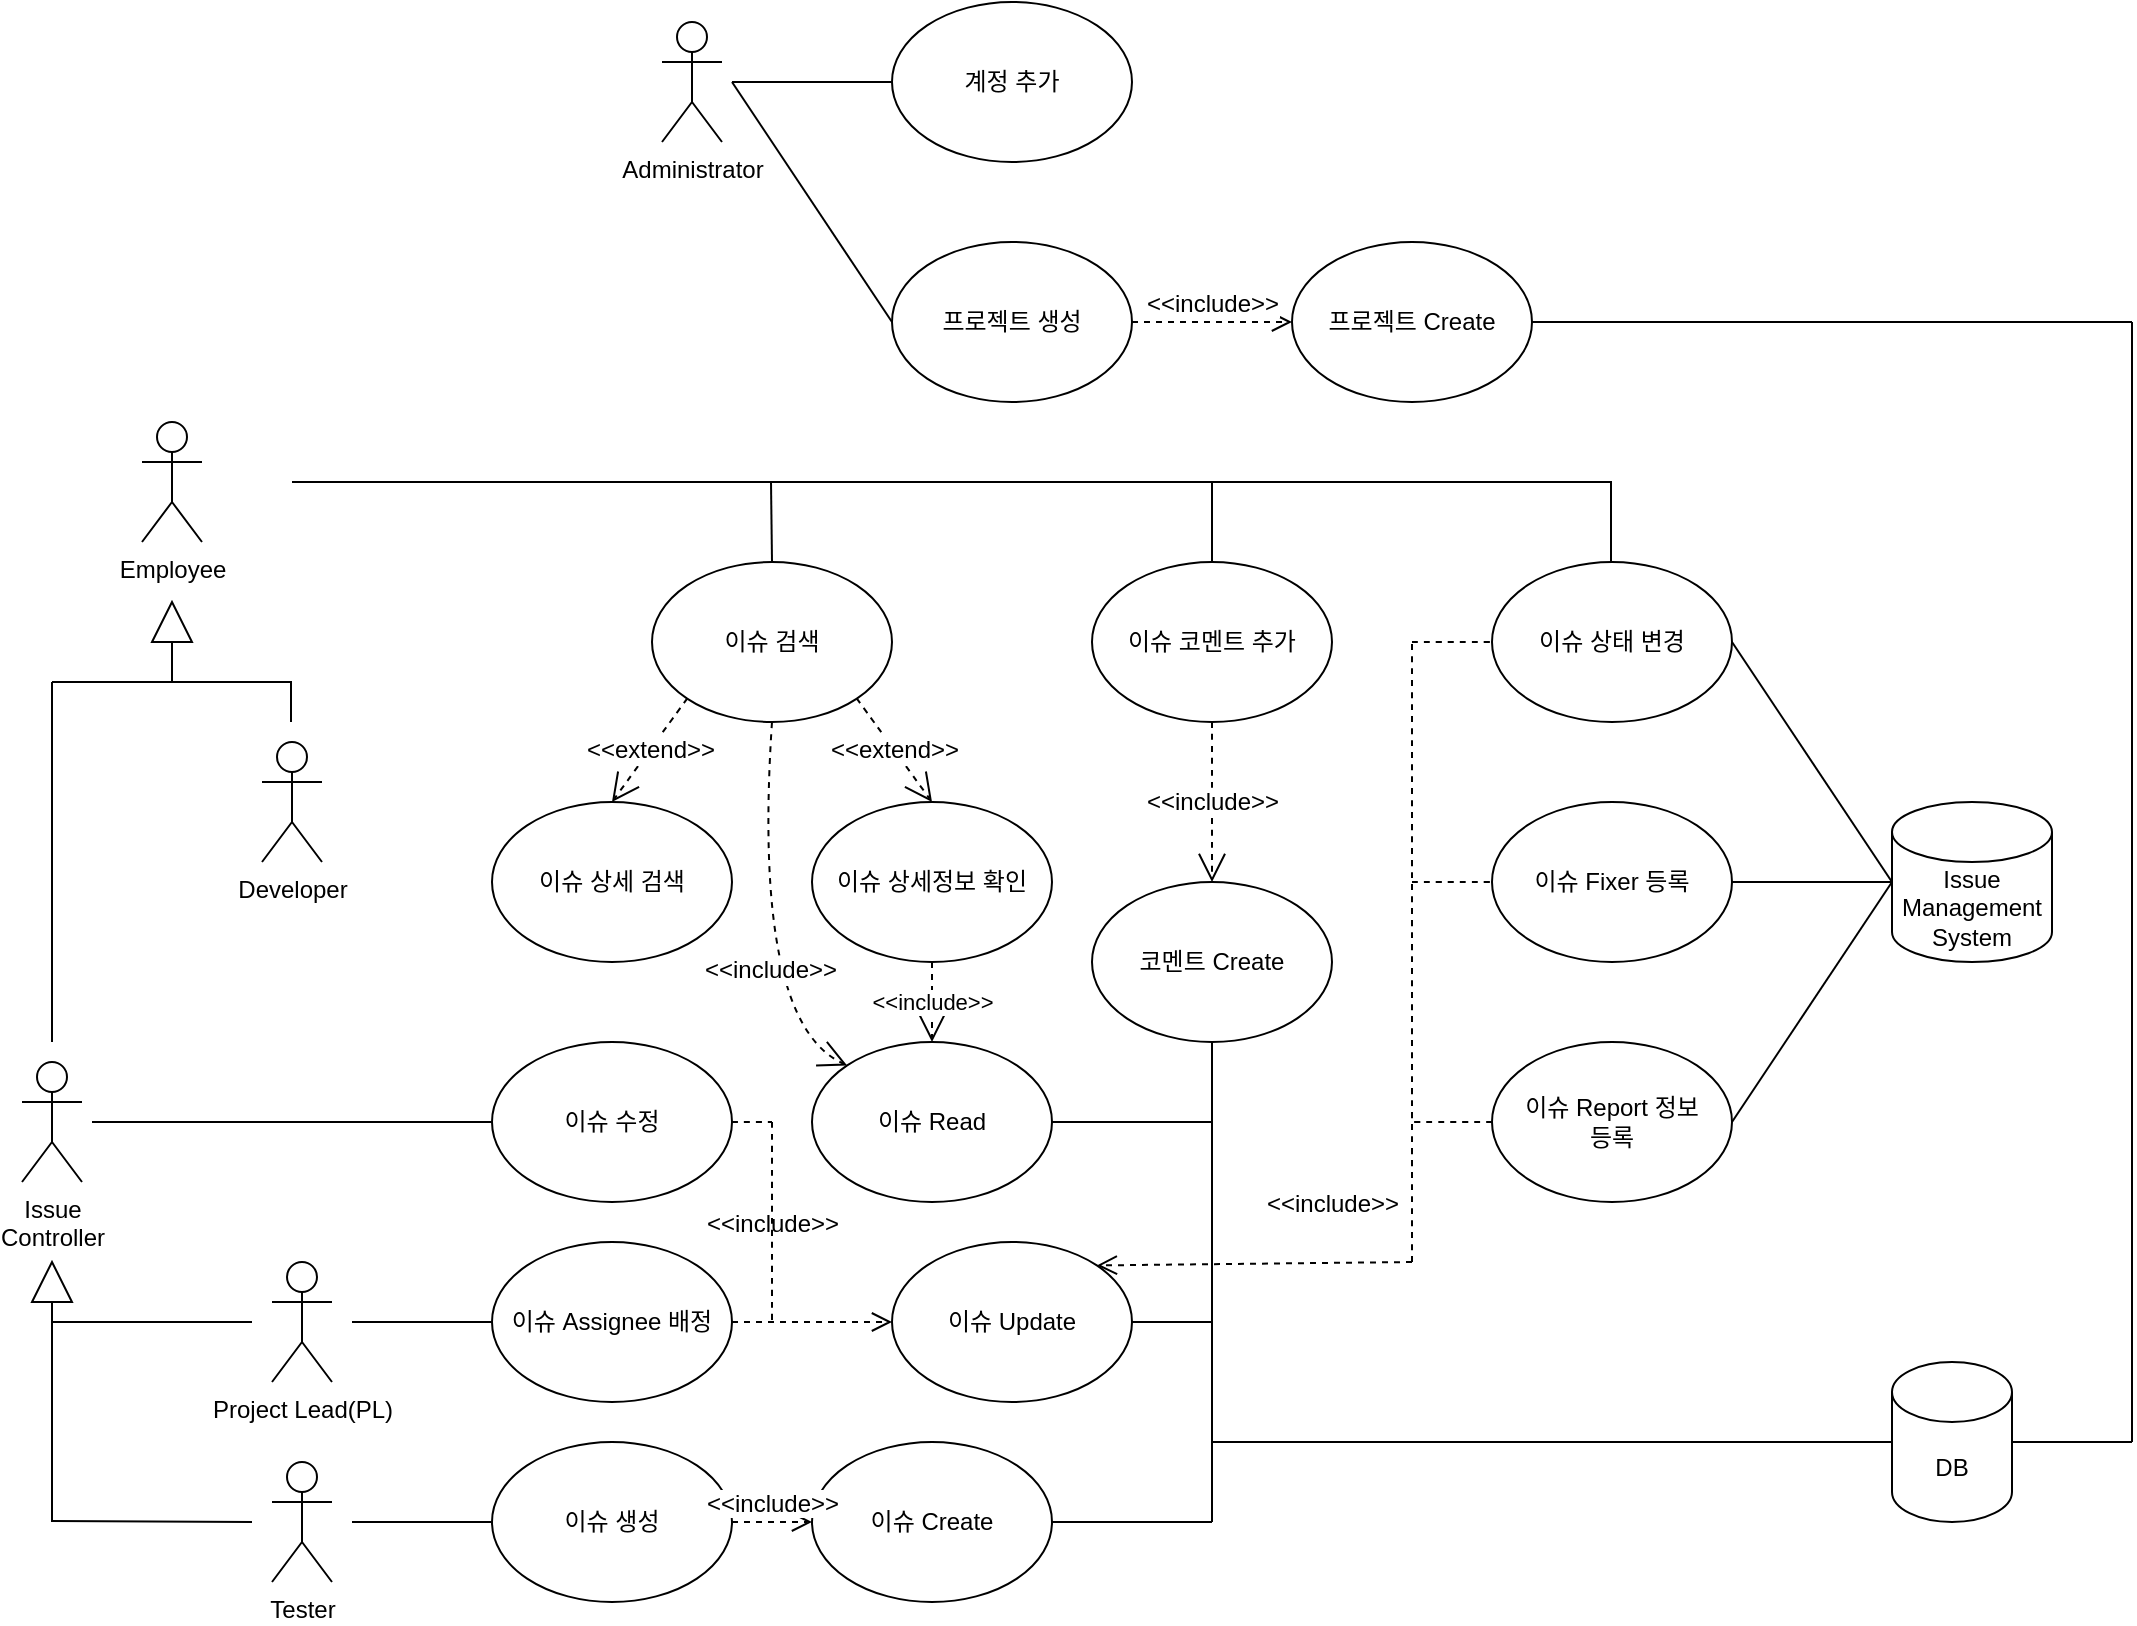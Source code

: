 <mxfile version="24.4.3" type="device" pages="9">
  <diagram name="UC" id="Og5X9kn0mrYQ5qNDPlY3">
    <mxGraphModel dx="2261" dy="1915" grid="1" gridSize="10" guides="1" tooltips="1" connect="1" arrows="1" fold="1" page="1" pageScale="1" pageWidth="827" pageHeight="1169" math="0" shadow="0">
      <root>
        <mxCell id="0" />
        <mxCell id="1" parent="0" />
        <mxCell id="gs-B-XyEeiL7IgxBptUb-1" value="프로젝트 생성" style="ellipse;whiteSpace=wrap;html=1;shadow=0;labelBackgroundColor=none;" parent="1" vertex="1">
          <mxGeometry x="-20" y="-40" width="120" height="80" as="geometry" />
        </mxCell>
        <mxCell id="gs-B-XyEeiL7IgxBptUb-2" value="계정 추가" style="ellipse;whiteSpace=wrap;html=1;" parent="1" vertex="1">
          <mxGeometry x="-20" y="-160" width="120" height="80" as="geometry" />
        </mxCell>
        <mxCell id="gs-B-XyEeiL7IgxBptUb-3" value="이슈 검색" style="ellipse;whiteSpace=wrap;html=1;" parent="1" vertex="1">
          <mxGeometry x="-140" y="120" width="120" height="80" as="geometry" />
        </mxCell>
        <mxCell id="gs-B-XyEeiL7IgxBptUb-4" value="이슈 상세 검색" style="ellipse;whiteSpace=wrap;html=1;" parent="1" vertex="1">
          <mxGeometry x="-220" y="240" width="120" height="80" as="geometry" />
        </mxCell>
        <mxCell id="gs-B-XyEeiL7IgxBptUb-5" value="이슈 상세정보 확인" style="ellipse;whiteSpace=wrap;html=1;" parent="1" vertex="1">
          <mxGeometry x="-60" y="240" width="120" height="80" as="geometry" />
        </mxCell>
        <mxCell id="gs-B-XyEeiL7IgxBptUb-6" value="이슈 상태 변경" style="ellipse;whiteSpace=wrap;html=1;" parent="1" vertex="1">
          <mxGeometry x="280" y="120" width="120" height="80" as="geometry" />
        </mxCell>
        <mxCell id="gs-B-XyEeiL7IgxBptUb-7" value="이슈 코멘트 추가" style="ellipse;whiteSpace=wrap;html=1;" parent="1" vertex="1">
          <mxGeometry x="80" y="120" width="120" height="80" as="geometry" />
        </mxCell>
        <mxCell id="gs-B-XyEeiL7IgxBptUb-8" value="이슈 생성" style="ellipse;whiteSpace=wrap;html=1;" parent="1" vertex="1">
          <mxGeometry x="-220" y="560" width="120" height="80" as="geometry" />
        </mxCell>
        <mxCell id="gs-B-XyEeiL7IgxBptUb-9" value="이슈 수정" style="ellipse;whiteSpace=wrap;html=1;" parent="1" vertex="1">
          <mxGeometry x="-220" y="360" width="120" height="80" as="geometry" />
        </mxCell>
        <mxCell id="gs-B-XyEeiL7IgxBptUb-10" value="이슈 Assignee 배정" style="ellipse;whiteSpace=wrap;html=1;" parent="1" vertex="1">
          <mxGeometry x="-220" y="460" width="120" height="80" as="geometry" />
        </mxCell>
        <mxCell id="gs-B-XyEeiL7IgxBptUb-11" value="이슈 Fixer 등록" style="ellipse;whiteSpace=wrap;html=1;" parent="1" vertex="1">
          <mxGeometry x="280" y="240" width="120" height="80" as="geometry" />
        </mxCell>
        <mxCell id="gs-B-XyEeiL7IgxBptUb-12" value="이슈 Report 정보&lt;div&gt;등록&lt;/div&gt;" style="ellipse;whiteSpace=wrap;html=1;" parent="1" vertex="1">
          <mxGeometry x="280" y="360" width="120" height="80" as="geometry" />
        </mxCell>
        <mxCell id="gs-B-XyEeiL7IgxBptUb-13" value="Administrator" style="shape=umlActor;verticalLabelPosition=bottom;verticalAlign=top;html=1;outlineConnect=0;" parent="1" vertex="1">
          <mxGeometry x="-135" y="-150" width="30" height="60" as="geometry" />
        </mxCell>
        <mxCell id="gs-B-XyEeiL7IgxBptUb-14" value="Employee&lt;div&gt;&lt;br&gt;&lt;/div&gt;" style="shape=umlActor;verticalLabelPosition=bottom;verticalAlign=top;html=1;outlineConnect=0;" parent="1" vertex="1">
          <mxGeometry x="-395" y="50" width="30" height="60" as="geometry" />
        </mxCell>
        <mxCell id="gs-B-XyEeiL7IgxBptUb-15" value="Project Lead(PL)" style="shape=umlActor;verticalLabelPosition=bottom;verticalAlign=top;html=1;outlineConnect=0;" parent="1" vertex="1">
          <mxGeometry x="-330" y="470" width="30" height="60" as="geometry" />
        </mxCell>
        <mxCell id="gs-B-XyEeiL7IgxBptUb-16" value="Developer" style="shape=umlActor;verticalLabelPosition=bottom;verticalAlign=top;html=1;outlineConnect=0;" parent="1" vertex="1">
          <mxGeometry x="-335" y="210" width="30" height="60" as="geometry" />
        </mxCell>
        <mxCell id="gs-B-XyEeiL7IgxBptUb-17" value="Tester" style="shape=umlActor;verticalLabelPosition=bottom;verticalAlign=top;html=1;outlineConnect=0;" parent="1" vertex="1">
          <mxGeometry x="-330" y="570" width="30" height="60" as="geometry" />
        </mxCell>
        <mxCell id="gs-B-XyEeiL7IgxBptUb-18" value="Issue&lt;br&gt;Controller" style="shape=umlActor;verticalLabelPosition=bottom;verticalAlign=top;html=1;outlineConnect=0;" parent="1" vertex="1">
          <mxGeometry x="-455" y="370" width="30" height="60" as="geometry" />
        </mxCell>
        <mxCell id="gs-B-XyEeiL7IgxBptUb-19" value="Issue&lt;br&gt;Management&lt;br&gt;System" style="shape=cylinder3;whiteSpace=wrap;html=1;boundedLbl=1;backgroundOutline=1;size=15;" parent="1" vertex="1">
          <mxGeometry x="480" y="240" width="80" height="80" as="geometry" />
        </mxCell>
        <mxCell id="gs-B-XyEeiL7IgxBptUb-20" value="DB" style="shape=cylinder3;whiteSpace=wrap;html=1;boundedLbl=1;backgroundOutline=1;size=15;" parent="1" vertex="1">
          <mxGeometry x="480" y="520" width="60" height="80" as="geometry" />
        </mxCell>
        <mxCell id="gs-B-XyEeiL7IgxBptUb-21" value="" style="triangle;whiteSpace=wrap;html=1;rotation=-90;" parent="1" vertex="1">
          <mxGeometry x="-390" y="140" width="20" height="20" as="geometry" />
        </mxCell>
        <mxCell id="gs-B-XyEeiL7IgxBptUb-22" value="" style="triangle;whiteSpace=wrap;html=1;rotation=-90;" parent="1" vertex="1">
          <mxGeometry x="-450" y="470" width="20" height="20" as="geometry" />
        </mxCell>
        <mxCell id="gs-B-XyEeiL7IgxBptUb-23" value="이슈 Create" style="ellipse;whiteSpace=wrap;html=1;" parent="1" vertex="1">
          <mxGeometry x="-60" y="560" width="120" height="80" as="geometry" />
        </mxCell>
        <mxCell id="gs-B-XyEeiL7IgxBptUb-24" value="프로젝트 Create" style="ellipse;whiteSpace=wrap;html=1;" parent="1" vertex="1">
          <mxGeometry x="180" y="-40" width="120" height="80" as="geometry" />
        </mxCell>
        <mxCell id="gs-B-XyEeiL7IgxBptUb-25" value="코멘트 Create" style="ellipse;whiteSpace=wrap;html=1;" parent="1" vertex="1">
          <mxGeometry x="80" y="280" width="120" height="80" as="geometry" />
        </mxCell>
        <mxCell id="gs-B-XyEeiL7IgxBptUb-26" value="이슈 Update" style="ellipse;whiteSpace=wrap;html=1;" parent="1" vertex="1">
          <mxGeometry x="-20" y="460" width="120" height="80" as="geometry" />
        </mxCell>
        <mxCell id="gs-B-XyEeiL7IgxBptUb-27" value="이슈 Read" style="ellipse;whiteSpace=wrap;html=1;" parent="1" vertex="1">
          <mxGeometry x="-60" y="360" width="120" height="80" as="geometry" />
        </mxCell>
        <mxCell id="gs-B-XyEeiL7IgxBptUb-28" value="" style="endArrow=none;html=1;rounded=0;fontSize=12;startSize=8;endSize=8;curved=1;" parent="1" edge="1">
          <mxGeometry width="50" height="50" relative="1" as="geometry">
            <mxPoint x="-440" y="180" as="sourcePoint" />
            <mxPoint x="-320" y="180" as="targetPoint" />
          </mxGeometry>
        </mxCell>
        <mxCell id="gs-B-XyEeiL7IgxBptUb-29" value="" style="endArrow=none;html=1;rounded=0;fontSize=12;startSize=8;endSize=8;curved=1;exitX=0;exitY=0.5;exitDx=0;exitDy=0;" parent="1" source="gs-B-XyEeiL7IgxBptUb-21" edge="1">
          <mxGeometry width="50" height="50" relative="1" as="geometry">
            <mxPoint x="60" y="250" as="sourcePoint" />
            <mxPoint x="-380" y="180" as="targetPoint" />
          </mxGeometry>
        </mxCell>
        <mxCell id="gs-B-XyEeiL7IgxBptUb-30" value="" style="endArrow=none;html=1;rounded=0;fontSize=12;startSize=8;endSize=8;curved=1;" parent="1" edge="1">
          <mxGeometry width="50" height="50" relative="1" as="geometry">
            <mxPoint x="-440" y="180" as="sourcePoint" />
            <mxPoint x="-440" y="360" as="targetPoint" />
          </mxGeometry>
        </mxCell>
        <mxCell id="gs-B-XyEeiL7IgxBptUb-31" value="" style="endArrow=none;html=1;rounded=0;fontSize=12;startSize=8;endSize=8;curved=1;" parent="1" edge="1">
          <mxGeometry width="50" height="50" relative="1" as="geometry">
            <mxPoint x="-320.5" y="180" as="sourcePoint" />
            <mxPoint x="-320.5" y="200" as="targetPoint" />
          </mxGeometry>
        </mxCell>
        <mxCell id="gs-B-XyEeiL7IgxBptUb-32" value="" style="endArrow=none;html=1;rounded=0;fontSize=12;startSize=8;endSize=8;curved=1;exitX=0;exitY=0.5;exitDx=0;exitDy=0;" parent="1" source="gs-B-XyEeiL7IgxBptUb-22" edge="1">
          <mxGeometry width="50" height="50" relative="1" as="geometry">
            <mxPoint x="-500" y="490" as="sourcePoint" />
            <mxPoint x="-440" y="600" as="targetPoint" />
          </mxGeometry>
        </mxCell>
        <mxCell id="gs-B-XyEeiL7IgxBptUb-33" value="" style="endArrow=none;html=1;rounded=0;fontSize=12;startSize=8;endSize=8;curved=1;" parent="1" edge="1">
          <mxGeometry width="50" height="50" relative="1" as="geometry">
            <mxPoint x="-440" y="500" as="sourcePoint" />
            <mxPoint x="-340" y="500" as="targetPoint" />
          </mxGeometry>
        </mxCell>
        <mxCell id="gs-B-XyEeiL7IgxBptUb-34" value="" style="endArrow=none;html=1;rounded=0;fontSize=12;startSize=8;endSize=8;curved=1;" parent="1" edge="1">
          <mxGeometry width="50" height="50" relative="1" as="geometry">
            <mxPoint x="-440" y="599.5" as="sourcePoint" />
            <mxPoint x="-340" y="600" as="targetPoint" />
          </mxGeometry>
        </mxCell>
        <mxCell id="gs-B-XyEeiL7IgxBptUb-35" value="" style="endArrow=none;html=1;rounded=0;fontSize=12;startSize=8;endSize=8;curved=1;entryX=0;entryY=0.5;entryDx=0;entryDy=0;" parent="1" target="gs-B-XyEeiL7IgxBptUb-2" edge="1">
          <mxGeometry width="50" height="50" relative="1" as="geometry">
            <mxPoint x="-100" y="-120" as="sourcePoint" />
            <mxPoint x="110" y="100" as="targetPoint" />
          </mxGeometry>
        </mxCell>
        <mxCell id="gs-B-XyEeiL7IgxBptUb-36" value="" style="endArrow=none;html=1;rounded=0;fontSize=12;startSize=8;endSize=8;curved=1;entryX=0;entryY=0.5;entryDx=0;entryDy=0;" parent="1" target="gs-B-XyEeiL7IgxBptUb-1" edge="1">
          <mxGeometry width="50" height="50" relative="1" as="geometry">
            <mxPoint x="-100" y="-120" as="sourcePoint" />
            <mxPoint x="110" y="200" as="targetPoint" />
          </mxGeometry>
        </mxCell>
        <mxCell id="gs-B-XyEeiL7IgxBptUb-37" value="" style="endArrow=none;html=1;rounded=0;fontSize=12;startSize=8;endSize=8;curved=1;" parent="1" edge="1">
          <mxGeometry width="50" height="50" relative="1" as="geometry">
            <mxPoint x="-320" y="80" as="sourcePoint" />
            <mxPoint x="340" y="80" as="targetPoint" />
          </mxGeometry>
        </mxCell>
        <mxCell id="gs-B-XyEeiL7IgxBptUb-38" value="" style="endArrow=none;html=1;rounded=0;fontSize=12;startSize=8;endSize=8;curved=1;exitX=0;exitY=0.5;exitDx=0;exitDy=0;entryX=0.5;entryY=0;entryDx=0;entryDy=0;" parent="1" target="gs-B-XyEeiL7IgxBptUb-3" edge="1">
          <mxGeometry width="50" height="50" relative="1" as="geometry">
            <mxPoint x="-80.5" y="80" as="sourcePoint" />
            <mxPoint x="-80.5" y="100" as="targetPoint" />
          </mxGeometry>
        </mxCell>
        <mxCell id="gs-B-XyEeiL7IgxBptUb-39" value="" style="endArrow=none;html=1;rounded=0;fontSize=12;startSize=8;endSize=8;curved=1;exitX=0.5;exitY=0;exitDx=0;exitDy=0;" parent="1" source="gs-B-XyEeiL7IgxBptUb-7" edge="1">
          <mxGeometry width="50" height="50" relative="1" as="geometry">
            <mxPoint x="60" y="150" as="sourcePoint" />
            <mxPoint x="140" y="80" as="targetPoint" />
          </mxGeometry>
        </mxCell>
        <mxCell id="gs-B-XyEeiL7IgxBptUb-40" value="" style="endArrow=none;html=1;rounded=0;fontSize=12;startSize=8;endSize=8;curved=1;exitX=0.5;exitY=0;exitDx=0;exitDy=0;" parent="1" edge="1">
          <mxGeometry width="50" height="50" relative="1" as="geometry">
            <mxPoint x="339.5" y="120" as="sourcePoint" />
            <mxPoint x="339.5" y="80" as="targetPoint" />
          </mxGeometry>
        </mxCell>
        <mxCell id="gs-B-XyEeiL7IgxBptUb-41" value="&amp;lt;&amp;lt;extend&amp;gt;&amp;gt;" style="endArrow=open;endSize=12;dashed=1;html=1;rounded=0;fontSize=12;curved=1;exitX=0;exitY=1;exitDx=0;exitDy=0;entryX=0.5;entryY=0;entryDx=0;entryDy=0;" parent="1" source="gs-B-XyEeiL7IgxBptUb-3" target="gs-B-XyEeiL7IgxBptUb-4" edge="1">
          <mxGeometry width="160" relative="1" as="geometry">
            <mxPoint y="330" as="sourcePoint" />
            <mxPoint x="160" y="330" as="targetPoint" />
          </mxGeometry>
        </mxCell>
        <mxCell id="gs-B-XyEeiL7IgxBptUb-42" value="" style="endArrow=none;html=1;rounded=0;fontSize=12;startSize=8;endSize=8;curved=1;entryX=0;entryY=0.5;entryDx=0;entryDy=0;" parent="1" target="gs-B-XyEeiL7IgxBptUb-9" edge="1">
          <mxGeometry width="50" height="50" relative="1" as="geometry">
            <mxPoint x="-420" y="400" as="sourcePoint" />
            <mxPoint x="110" y="300" as="targetPoint" />
          </mxGeometry>
        </mxCell>
        <mxCell id="gs-B-XyEeiL7IgxBptUb-43" value="" style="endArrow=none;html=1;rounded=0;fontSize=12;startSize=8;endSize=8;curved=1;entryX=0;entryY=0.5;entryDx=0;entryDy=0;" parent="1" target="gs-B-XyEeiL7IgxBptUb-10" edge="1">
          <mxGeometry width="50" height="50" relative="1" as="geometry">
            <mxPoint x="-290" y="500" as="sourcePoint" />
            <mxPoint x="110" y="300" as="targetPoint" />
          </mxGeometry>
        </mxCell>
        <mxCell id="gs-B-XyEeiL7IgxBptUb-44" value="" style="endArrow=none;html=1;rounded=0;fontSize=12;startSize=8;endSize=8;curved=1;entryX=0;entryY=0.5;entryDx=0;entryDy=0;" parent="1" target="gs-B-XyEeiL7IgxBptUb-8" edge="1">
          <mxGeometry width="50" height="50" relative="1" as="geometry">
            <mxPoint x="-290" y="600" as="sourcePoint" />
            <mxPoint x="110" y="300" as="targetPoint" />
          </mxGeometry>
        </mxCell>
        <mxCell id="gs-B-XyEeiL7IgxBptUb-45" value="" style="endArrow=none;html=1;rounded=0;fontSize=12;startSize=8;endSize=8;curved=1;exitX=0;exitY=0.5;exitDx=0;exitDy=0;exitPerimeter=0;entryX=1;entryY=0.5;entryDx=0;entryDy=0;" parent="1" source="gs-B-XyEeiL7IgxBptUb-19" target="gs-B-XyEeiL7IgxBptUb-11" edge="1">
          <mxGeometry width="50" height="50" relative="1" as="geometry">
            <mxPoint x="60" y="350" as="sourcePoint" />
            <mxPoint x="110" y="300" as="targetPoint" />
          </mxGeometry>
        </mxCell>
        <mxCell id="gs-B-XyEeiL7IgxBptUb-46" value="" style="endArrow=none;html=1;rounded=0;fontSize=12;startSize=8;endSize=8;curved=1;entryX=0;entryY=0.5;entryDx=0;entryDy=0;entryPerimeter=0;exitX=1;exitY=0.5;exitDx=0;exitDy=0;" parent="1" source="gs-B-XyEeiL7IgxBptUb-6" target="gs-B-XyEeiL7IgxBptUb-19" edge="1">
          <mxGeometry width="50" height="50" relative="1" as="geometry">
            <mxPoint x="60" y="350" as="sourcePoint" />
            <mxPoint x="110" y="300" as="targetPoint" />
          </mxGeometry>
        </mxCell>
        <mxCell id="gs-B-XyEeiL7IgxBptUb-47" value="" style="endArrow=none;html=1;rounded=0;fontSize=12;startSize=8;endSize=8;curved=1;exitX=1;exitY=0.5;exitDx=0;exitDy=0;entryX=0;entryY=0.5;entryDx=0;entryDy=0;entryPerimeter=0;" parent="1" source="gs-B-XyEeiL7IgxBptUb-12" target="gs-B-XyEeiL7IgxBptUb-19" edge="1">
          <mxGeometry width="50" height="50" relative="1" as="geometry">
            <mxPoint x="60" y="350" as="sourcePoint" />
            <mxPoint x="110" y="300" as="targetPoint" />
          </mxGeometry>
        </mxCell>
        <mxCell id="gs-B-XyEeiL7IgxBptUb-48" value="" style="endArrow=none;html=1;rounded=0;fontSize=12;startSize=8;endSize=8;curved=1;exitX=0.5;exitY=1;exitDx=0;exitDy=0;" parent="1" source="gs-B-XyEeiL7IgxBptUb-25" edge="1">
          <mxGeometry width="50" height="50" relative="1" as="geometry">
            <mxPoint x="60" y="350" as="sourcePoint" />
            <mxPoint x="140" y="600" as="targetPoint" />
          </mxGeometry>
        </mxCell>
        <mxCell id="gs-B-XyEeiL7IgxBptUb-49" value="" style="endArrow=none;html=1;rounded=0;fontSize=12;startSize=8;endSize=8;curved=1;exitX=1;exitY=0.5;exitDx=0;exitDy=0;" parent="1" source="gs-B-XyEeiL7IgxBptUb-23" edge="1">
          <mxGeometry width="50" height="50" relative="1" as="geometry">
            <mxPoint x="60" y="350" as="sourcePoint" />
            <mxPoint x="140" y="600" as="targetPoint" />
          </mxGeometry>
        </mxCell>
        <mxCell id="gs-B-XyEeiL7IgxBptUb-50" value="" style="endArrow=none;html=1;rounded=0;fontSize=12;startSize=8;endSize=8;curved=1;exitX=1;exitY=0.5;exitDx=0;exitDy=0;" parent="1" source="gs-B-XyEeiL7IgxBptUb-26" edge="1">
          <mxGeometry width="50" height="50" relative="1" as="geometry">
            <mxPoint x="60" y="350" as="sourcePoint" />
            <mxPoint x="140" y="500" as="targetPoint" />
          </mxGeometry>
        </mxCell>
        <mxCell id="gs-B-XyEeiL7IgxBptUb-51" value="" style="endArrow=none;html=1;rounded=0;fontSize=12;startSize=8;endSize=8;curved=1;exitX=1;exitY=0.5;exitDx=0;exitDy=0;" parent="1" source="gs-B-XyEeiL7IgxBptUb-27" edge="1">
          <mxGeometry width="50" height="50" relative="1" as="geometry">
            <mxPoint x="60" y="350" as="sourcePoint" />
            <mxPoint x="140" y="400" as="targetPoint" />
          </mxGeometry>
        </mxCell>
        <mxCell id="gs-B-XyEeiL7IgxBptUb-52" value="" style="endArrow=none;html=1;rounded=0;fontSize=12;startSize=8;endSize=8;curved=1;" parent="1" edge="1">
          <mxGeometry width="50" height="50" relative="1" as="geometry">
            <mxPoint x="140" y="560" as="sourcePoint" />
            <mxPoint x="480" y="560" as="targetPoint" />
          </mxGeometry>
        </mxCell>
        <mxCell id="gs-B-XyEeiL7IgxBptUb-53" value="" style="endArrow=none;html=1;rounded=0;fontSize=12;startSize=8;endSize=8;curved=1;entryX=1;entryY=0.5;entryDx=0;entryDy=0;" parent="1" target="gs-B-XyEeiL7IgxBptUb-24" edge="1">
          <mxGeometry width="50" height="50" relative="1" as="geometry">
            <mxPoint x="600" as="sourcePoint" />
            <mxPoint x="110" y="200" as="targetPoint" />
          </mxGeometry>
        </mxCell>
        <mxCell id="gs-B-XyEeiL7IgxBptUb-54" value="" style="endArrow=none;html=1;rounded=0;fontSize=12;startSize=8;endSize=8;curved=1;" parent="1" edge="1">
          <mxGeometry width="50" height="50" relative="1" as="geometry">
            <mxPoint x="600" y="560" as="sourcePoint" />
            <mxPoint x="600" as="targetPoint" />
          </mxGeometry>
        </mxCell>
        <mxCell id="gs-B-XyEeiL7IgxBptUb-55" value="" style="endArrow=none;html=1;rounded=0;fontSize=12;startSize=8;endSize=8;curved=1;exitX=1;exitY=0.5;exitDx=0;exitDy=0;exitPerimeter=0;" parent="1" source="gs-B-XyEeiL7IgxBptUb-20" edge="1">
          <mxGeometry width="50" height="50" relative="1" as="geometry">
            <mxPoint x="60" y="250" as="sourcePoint" />
            <mxPoint x="600" y="560" as="targetPoint" />
          </mxGeometry>
        </mxCell>
        <mxCell id="gs-B-XyEeiL7IgxBptUb-56" value="&amp;lt;&amp;lt;include&amp;gt;&amp;gt;" style="html=1;verticalAlign=bottom;endArrow=open;dashed=1;endSize=8;curved=0;rounded=0;fontSize=12;exitX=1;exitY=0.5;exitDx=0;exitDy=0;entryX=0;entryY=0.5;entryDx=0;entryDy=0;" parent="1" source="gs-B-XyEeiL7IgxBptUb-1" target="gs-B-XyEeiL7IgxBptUb-24" edge="1">
          <mxGeometry relative="1" as="geometry">
            <mxPoint x="120" y="230" as="sourcePoint" />
            <mxPoint x="40" y="230" as="targetPoint" />
          </mxGeometry>
        </mxCell>
        <mxCell id="gs-B-XyEeiL7IgxBptUb-57" value="&amp;lt;&amp;lt;include&amp;gt;&amp;gt;" style="endArrow=open;endSize=12;dashed=1;html=1;rounded=0;fontSize=12;curved=1;exitX=0.5;exitY=1;exitDx=0;exitDy=0;entryX=0.5;entryY=0;entryDx=0;entryDy=0;" parent="1" source="gs-B-XyEeiL7IgxBptUb-7" target="gs-B-XyEeiL7IgxBptUb-25" edge="1">
          <mxGeometry width="160" relative="1" as="geometry">
            <mxPoint y="230" as="sourcePoint" />
            <mxPoint x="160" y="230" as="targetPoint" />
          </mxGeometry>
        </mxCell>
        <mxCell id="gs-B-XyEeiL7IgxBptUb-58" value="&amp;lt;&amp;lt;include&amp;gt;&amp;gt;" style="html=1;verticalAlign=bottom;endArrow=open;dashed=1;endSize=8;curved=0;rounded=0;fontSize=12;exitX=1;exitY=0.5;exitDx=0;exitDy=0;entryX=0;entryY=0.5;entryDx=0;entryDy=0;" parent="1" source="gs-B-XyEeiL7IgxBptUb-10" target="gs-B-XyEeiL7IgxBptUb-26" edge="1">
          <mxGeometry x="-0.5" y="40" relative="1" as="geometry">
            <mxPoint x="-90" y="410" as="sourcePoint" />
            <mxPoint x="-50" y="410" as="targetPoint" />
            <mxPoint as="offset" />
          </mxGeometry>
        </mxCell>
        <mxCell id="gs-B-XyEeiL7IgxBptUb-59" value="&amp;lt;&amp;lt;include&amp;gt;&amp;gt;" style="html=1;verticalAlign=bottom;endArrow=open;dashed=1;endSize=8;curved=0;rounded=0;fontSize=12;exitX=1;exitY=0.5;exitDx=0;exitDy=0;entryX=0;entryY=0.5;entryDx=0;entryDy=0;" parent="1" source="gs-B-XyEeiL7IgxBptUb-8" target="gs-B-XyEeiL7IgxBptUb-23" edge="1">
          <mxGeometry relative="1" as="geometry">
            <mxPoint x="-80" y="420" as="sourcePoint" />
            <mxPoint x="-40" y="420" as="targetPoint" />
          </mxGeometry>
        </mxCell>
        <mxCell id="gs-B-XyEeiL7IgxBptUb-60" value="&amp;lt;&amp;lt;extend&amp;gt;&amp;gt;" style="endArrow=open;endSize=12;dashed=1;html=1;rounded=0;fontSize=12;curved=1;exitX=1;exitY=1;exitDx=0;exitDy=0;entryX=0.5;entryY=0;entryDx=0;entryDy=0;" parent="1" source="gs-B-XyEeiL7IgxBptUb-3" target="gs-B-XyEeiL7IgxBptUb-5" edge="1">
          <mxGeometry width="160" relative="1" as="geometry">
            <mxPoint x="-112" y="198" as="sourcePoint" />
            <mxPoint x="-150" y="250" as="targetPoint" />
          </mxGeometry>
        </mxCell>
        <mxCell id="gs-B-XyEeiL7IgxBptUb-61" value="&amp;lt;&amp;lt;include&amp;gt;&amp;gt;" style="endArrow=open;endSize=12;dashed=1;html=1;rounded=0;fontSize=12;curved=1;entryX=0;entryY=0;entryDx=0;entryDy=0;exitX=0.5;exitY=1;exitDx=0;exitDy=0;" parent="1" source="gs-B-XyEeiL7IgxBptUb-3" target="gs-B-XyEeiL7IgxBptUb-27" edge="1">
          <mxGeometry x="0.223" y="7" width="160" relative="1" as="geometry">
            <mxPoint x="-60" y="330" as="sourcePoint" />
            <mxPoint x="150" y="290" as="targetPoint" />
            <Array as="points">
              <mxPoint x="-90" y="350" />
            </Array>
            <mxPoint as="offset" />
          </mxGeometry>
        </mxCell>
        <mxCell id="gs-B-XyEeiL7IgxBptUb-62" value="" style="endArrow=none;dashed=1;html=1;rounded=0;fontSize=12;startSize=8;endSize=8;curved=1;exitX=1;exitY=0.5;exitDx=0;exitDy=0;" parent="1" source="gs-B-XyEeiL7IgxBptUb-9" edge="1">
          <mxGeometry width="50" height="50" relative="1" as="geometry">
            <mxPoint x="60" y="350" as="sourcePoint" />
            <mxPoint x="-80" y="400" as="targetPoint" />
          </mxGeometry>
        </mxCell>
        <mxCell id="gs-B-XyEeiL7IgxBptUb-63" value="" style="endArrow=none;dashed=1;html=1;rounded=0;fontSize=12;startSize=8;endSize=8;curved=1;" parent="1" edge="1">
          <mxGeometry width="50" height="50" relative="1" as="geometry">
            <mxPoint x="-80" y="400" as="sourcePoint" />
            <mxPoint x="-80" y="500" as="targetPoint" />
          </mxGeometry>
        </mxCell>
        <mxCell id="gs-B-XyEeiL7IgxBptUb-64" value="" style="endArrow=none;dashed=1;html=1;rounded=0;fontSize=12;startSize=8;endSize=8;curved=1;entryX=0;entryY=0.5;entryDx=0;entryDy=0;" parent="1" target="gs-B-XyEeiL7IgxBptUb-6" edge="1">
          <mxGeometry width="50" height="50" relative="1" as="geometry">
            <mxPoint x="240" y="160" as="sourcePoint" />
            <mxPoint x="110" y="300" as="targetPoint" />
          </mxGeometry>
        </mxCell>
        <mxCell id="gs-B-XyEeiL7IgxBptUb-65" value="" style="endArrow=none;dashed=1;html=1;rounded=0;fontSize=12;startSize=8;endSize=8;curved=1;" parent="1" edge="1">
          <mxGeometry width="50" height="50" relative="1" as="geometry">
            <mxPoint x="240" y="470" as="sourcePoint" />
            <mxPoint x="240" y="160" as="targetPoint" />
          </mxGeometry>
        </mxCell>
        <mxCell id="gs-B-XyEeiL7IgxBptUb-66" value="&amp;lt;&amp;lt;include&amp;gt;&amp;gt;" style="html=1;verticalAlign=bottom;endArrow=open;dashed=1;endSize=8;curved=0;rounded=0;fontSize=12;entryX=1;entryY=0;entryDx=0;entryDy=0;" parent="1" target="gs-B-XyEeiL7IgxBptUb-26" edge="1">
          <mxGeometry x="-0.495" y="-20" relative="1" as="geometry">
            <mxPoint x="240" y="470" as="sourcePoint" />
            <mxPoint x="40" y="330" as="targetPoint" />
            <mxPoint as="offset" />
          </mxGeometry>
        </mxCell>
        <mxCell id="gs-B-XyEeiL7IgxBptUb-67" value="" style="endArrow=none;dashed=1;html=1;rounded=0;fontSize=12;startSize=8;endSize=8;curved=1;exitX=0;exitY=0.5;exitDx=0;exitDy=0;" parent="1" source="gs-B-XyEeiL7IgxBptUb-12" edge="1">
          <mxGeometry width="50" height="50" relative="1" as="geometry">
            <mxPoint x="60" y="350" as="sourcePoint" />
            <mxPoint x="240" y="400" as="targetPoint" />
          </mxGeometry>
        </mxCell>
        <mxCell id="gs-B-XyEeiL7IgxBptUb-68" value="" style="endArrow=none;dashed=1;html=1;rounded=0;fontSize=12;startSize=8;endSize=8;curved=1;entryX=0;entryY=0.5;entryDx=0;entryDy=0;" parent="1" target="gs-B-XyEeiL7IgxBptUb-11" edge="1">
          <mxGeometry width="50" height="50" relative="1" as="geometry">
            <mxPoint x="240" y="280" as="sourcePoint" />
            <mxPoint x="110" y="300" as="targetPoint" />
          </mxGeometry>
        </mxCell>
        <mxCell id="gs-B-XyEeiL7IgxBptUb-69" value="&amp;lt;&amp;lt;include&amp;gt;&amp;gt;" style="endArrow=open;endSize=12;dashed=1;html=1;rounded=0;exitX=0.5;exitY=1;exitDx=0;exitDy=0;" parent="1" source="gs-B-XyEeiL7IgxBptUb-5" target="gs-B-XyEeiL7IgxBptUb-27" edge="1">
          <mxGeometry width="160" relative="1" as="geometry">
            <mxPoint y="380" as="sourcePoint" />
            <mxPoint x="160" y="380" as="targetPoint" />
          </mxGeometry>
        </mxCell>
      </root>
    </mxGraphModel>
  </diagram>
  <diagram id="x8MhuVMkiroYC5LayOn2" name="UC1-ProjectCreation">
    <mxGraphModel dx="1434" dy="746" grid="1" gridSize="10" guides="1" tooltips="1" connect="1" arrows="1" fold="1" page="1" pageScale="1" pageWidth="827" pageHeight="1169" math="0" shadow="0">
      <root>
        <mxCell id="0" />
        <mxCell id="1" parent="0" />
        <mxCell id="ixlN0mAZxZaJg3MMxFew-1" value="프로젝트 생성" style="ellipse;whiteSpace=wrap;html=1;shadow=0;labelBackgroundColor=none;" vertex="1" parent="1">
          <mxGeometry x="495" y="520" width="120" height="80" as="geometry" />
        </mxCell>
        <mxCell id="ixlN0mAZxZaJg3MMxFew-2" value="계정 추가" style="ellipse;whiteSpace=wrap;html=1;" vertex="1" parent="1">
          <mxGeometry x="495" y="400" width="120" height="80" as="geometry" />
        </mxCell>
        <mxCell id="ixlN0mAZxZaJg3MMxFew-3" value="Administrator" style="shape=umlActor;verticalLabelPosition=bottom;verticalAlign=top;html=1;outlineConnect=0;" vertex="1" parent="1">
          <mxGeometry x="400" y="470" width="30" height="60" as="geometry" />
        </mxCell>
        <mxCell id="ixlN0mAZxZaJg3MMxFew-4" value="DB" style="shape=cylinder3;whiteSpace=wrap;html=1;boundedLbl=1;backgroundOutline=1;size=15;" vertex="1" parent="1">
          <mxGeometry x="875" y="460" width="60" height="80" as="geometry" />
        </mxCell>
        <mxCell id="ixlN0mAZxZaJg3MMxFew-5" value="프로젝트 Create" style="ellipse;whiteSpace=wrap;html=1;" vertex="1" parent="1">
          <mxGeometry x="695" y="520" width="120" height="80" as="geometry" />
        </mxCell>
        <mxCell id="ixlN0mAZxZaJg3MMxFew-6" value="" style="endArrow=none;html=1;rounded=0;fontSize=12;startSize=8;endSize=8;curved=1;entryX=0;entryY=0.5;entryDx=0;entryDy=0;" edge="1" parent="1" target="ixlN0mAZxZaJg3MMxFew-2">
          <mxGeometry width="50" height="50" relative="1" as="geometry">
            <mxPoint x="435" y="500" as="sourcePoint" />
            <mxPoint x="625" y="660" as="targetPoint" />
          </mxGeometry>
        </mxCell>
        <mxCell id="ixlN0mAZxZaJg3MMxFew-7" value="" style="endArrow=none;html=1;rounded=0;fontSize=12;startSize=8;endSize=8;curved=1;entryX=0;entryY=0.5;entryDx=0;entryDy=0;" edge="1" parent="1" target="ixlN0mAZxZaJg3MMxFew-1">
          <mxGeometry width="50" height="50" relative="1" as="geometry">
            <mxPoint x="435" y="500" as="sourcePoint" />
            <mxPoint x="625" y="760" as="targetPoint" />
          </mxGeometry>
        </mxCell>
        <mxCell id="ixlN0mAZxZaJg3MMxFew-8" value="" style="endArrow=none;html=1;rounded=0;fontSize=12;startSize=8;endSize=8;curved=1;exitX=0;exitY=0.5;exitDx=0;exitDy=0;exitPerimeter=0;entryX=1;entryY=0.5;entryDx=0;entryDy=0;" edge="1" parent="1" source="ixlN0mAZxZaJg3MMxFew-4" target="ixlN0mAZxZaJg3MMxFew-5">
          <mxGeometry width="50" height="50" relative="1" as="geometry">
            <mxPoint x="575" y="810" as="sourcePoint" />
            <mxPoint x="1115" y="1120" as="targetPoint" />
          </mxGeometry>
        </mxCell>
        <mxCell id="ixlN0mAZxZaJg3MMxFew-9" value="&amp;lt;&amp;lt;include&amp;gt;&amp;gt;" style="html=1;verticalAlign=bottom;endArrow=open;dashed=1;endSize=8;curved=0;rounded=0;fontSize=12;exitX=1;exitY=0.5;exitDx=0;exitDy=0;entryX=0;entryY=0.5;entryDx=0;entryDy=0;" edge="1" parent="1" source="ixlN0mAZxZaJg3MMxFew-1" target="ixlN0mAZxZaJg3MMxFew-5">
          <mxGeometry relative="1" as="geometry">
            <mxPoint x="635" y="790" as="sourcePoint" />
            <mxPoint x="555" y="790" as="targetPoint" />
          </mxGeometry>
        </mxCell>
        <mxCell id="ixlN0mAZxZaJg3MMxFew-10" value="" style="endArrow=none;html=1;rounded=0;" edge="1" parent="1">
          <mxGeometry width="50" height="50" relative="1" as="geometry">
            <mxPoint x="475" y="380" as="sourcePoint" />
            <mxPoint x="475" y="620" as="targetPoint" />
          </mxGeometry>
        </mxCell>
        <mxCell id="ixlN0mAZxZaJg3MMxFew-11" value="" style="endArrow=none;html=1;rounded=0;" edge="1" parent="1">
          <mxGeometry width="50" height="50" relative="1" as="geometry">
            <mxPoint x="855" y="380" as="sourcePoint" />
            <mxPoint x="855" y="620" as="targetPoint" />
          </mxGeometry>
        </mxCell>
        <mxCell id="ixlN0mAZxZaJg3MMxFew-12" value="" style="endArrow=none;html=1;rounded=0;" edge="1" parent="1">
          <mxGeometry width="50" height="50" relative="1" as="geometry">
            <mxPoint x="475" y="380" as="sourcePoint" />
            <mxPoint x="855" y="380" as="targetPoint" />
          </mxGeometry>
        </mxCell>
        <mxCell id="ixlN0mAZxZaJg3MMxFew-13" value="" style="endArrow=none;html=1;rounded=0;" edge="1" parent="1">
          <mxGeometry width="50" height="50" relative="1" as="geometry">
            <mxPoint x="475" y="620" as="sourcePoint" />
            <mxPoint x="855" y="620" as="targetPoint" />
          </mxGeometry>
        </mxCell>
        <mxCell id="ixlN0mAZxZaJg3MMxFew-14" value="UC1: Project Creation" style="text;html=1;align=center;verticalAlign=middle;resizable=0;points=[];autosize=1;strokeColor=none;fillColor=none;" vertex="1" parent="1">
          <mxGeometry x="465" y="350" width="140" height="30" as="geometry" />
        </mxCell>
      </root>
    </mxGraphModel>
  </diagram>
  <diagram id="fImLNZog-qYQrAVKRtJ1" name="UC2-IssueCreation">
    <mxGraphModel dx="1434" dy="746" grid="1" gridSize="10" guides="1" tooltips="1" connect="1" arrows="1" fold="1" page="1" pageScale="1" pageWidth="827" pageHeight="1169" math="0" shadow="0">
      <root>
        <mxCell id="0" />
        <mxCell id="1" parent="0" />
        <mxCell id="oTwpFJMStdLJiBl46W3K-1" value="이슈 생성" style="ellipse;whiteSpace=wrap;html=1;" vertex="1" parent="1">
          <mxGeometry x="310" y="310" width="120" height="80" as="geometry" />
        </mxCell>
        <mxCell id="oTwpFJMStdLJiBl46W3K-2" value="이슈 Report 정보&lt;div&gt;등록&lt;/div&gt;" style="ellipse;whiteSpace=wrap;html=1;" vertex="1" parent="1">
          <mxGeometry x="310" y="190" width="120" height="80" as="geometry" />
        </mxCell>
        <mxCell id="oTwpFJMStdLJiBl46W3K-3" value="Tester" style="shape=umlActor;verticalLabelPosition=bottom;verticalAlign=top;html=1;outlineConnect=0;" vertex="1" parent="1">
          <mxGeometry x="216" y="320" width="30" height="60" as="geometry" />
        </mxCell>
        <mxCell id="oTwpFJMStdLJiBl46W3K-4" value="Issue&lt;br&gt;Management&lt;br&gt;System" style="shape=cylinder3;whiteSpace=wrap;html=1;boundedLbl=1;backgroundOutline=1;size=15;" vertex="1" parent="1">
          <mxGeometry x="190" y="190" width="80" height="80" as="geometry" />
        </mxCell>
        <mxCell id="oTwpFJMStdLJiBl46W3K-5" value="DB" style="shape=cylinder3;whiteSpace=wrap;html=1;boundedLbl=1;backgroundOutline=1;size=15;" vertex="1" parent="1">
          <mxGeometry x="690" y="250" width="60" height="80" as="geometry" />
        </mxCell>
        <mxCell id="oTwpFJMStdLJiBl46W3K-6" value="이슈 Create" style="ellipse;whiteSpace=wrap;html=1;" vertex="1" parent="1">
          <mxGeometry x="530" y="310" width="120" height="80" as="geometry" />
        </mxCell>
        <mxCell id="oTwpFJMStdLJiBl46W3K-7" value="이슈 Update" style="ellipse;whiteSpace=wrap;html=1;" vertex="1" parent="1">
          <mxGeometry x="530" y="190" width="120" height="80" as="geometry" />
        </mxCell>
        <mxCell id="oTwpFJMStdLJiBl46W3K-8" value="" style="endArrow=none;html=1;rounded=0;fontSize=12;startSize=8;endSize=8;curved=1;entryX=0;entryY=0.5;entryDx=0;entryDy=0;" edge="1" parent="1" target="oTwpFJMStdLJiBl46W3K-1">
          <mxGeometry width="50" height="50" relative="1" as="geometry">
            <mxPoint x="250" y="350" as="sourcePoint" />
            <mxPoint x="640" y="50" as="targetPoint" />
          </mxGeometry>
        </mxCell>
        <mxCell id="oTwpFJMStdLJiBl46W3K-9" value="" style="endArrow=none;html=1;rounded=0;fontSize=12;startSize=8;endSize=8;curved=1;entryX=1;entryY=0.5;entryDx=0;entryDy=0;entryPerimeter=0;exitX=0;exitY=0.5;exitDx=0;exitDy=0;" edge="1" parent="1" source="oTwpFJMStdLJiBl46W3K-2" target="oTwpFJMStdLJiBl46W3K-4">
          <mxGeometry width="50" height="50" relative="1" as="geometry">
            <mxPoint x="310" y="160" as="sourcePoint" />
            <mxPoint x="640" y="50" as="targetPoint" />
          </mxGeometry>
        </mxCell>
        <mxCell id="oTwpFJMStdLJiBl46W3K-10" value="" style="endArrow=none;html=1;rounded=0;fontSize=12;startSize=8;endSize=8;curved=1;exitX=1;exitY=0.5;exitDx=0;exitDy=0;entryX=0;entryY=0.5;entryDx=0;entryDy=0;entryPerimeter=0;" edge="1" parent="1" source="oTwpFJMStdLJiBl46W3K-6" target="oTwpFJMStdLJiBl46W3K-5">
          <mxGeometry width="50" height="50" relative="1" as="geometry">
            <mxPoint x="670" y="310" as="sourcePoint" />
            <mxPoint x="660" y="270" as="targetPoint" />
          </mxGeometry>
        </mxCell>
        <mxCell id="oTwpFJMStdLJiBl46W3K-11" value="&amp;lt;&amp;lt;include&amp;gt;&amp;gt;" style="html=1;verticalAlign=bottom;endArrow=open;dashed=1;endSize=8;curved=0;rounded=0;fontSize=12;exitX=1;exitY=0.5;exitDx=0;exitDy=0;entryX=0;entryY=0.5;entryDx=0;entryDy=0;" edge="1" parent="1" source="oTwpFJMStdLJiBl46W3K-1" target="oTwpFJMStdLJiBl46W3K-6">
          <mxGeometry relative="1" as="geometry">
            <mxPoint x="450" y="170" as="sourcePoint" />
            <mxPoint x="490" y="170" as="targetPoint" />
          </mxGeometry>
        </mxCell>
        <mxCell id="oTwpFJMStdLJiBl46W3K-12" value="&amp;lt;&amp;lt;include&amp;gt;&amp;gt;" style="html=1;verticalAlign=bottom;endArrow=open;dashed=1;endSize=8;curved=0;rounded=0;fontSize=12;entryX=0;entryY=0.5;entryDx=0;entryDy=0;exitX=1;exitY=0.5;exitDx=0;exitDy=0;" edge="1" parent="1" source="oTwpFJMStdLJiBl46W3K-2" target="oTwpFJMStdLJiBl46W3K-7">
          <mxGeometry relative="1" as="geometry">
            <mxPoint x="830" y="170" as="sourcePoint" />
            <mxPoint x="570" y="80" as="targetPoint" />
            <mxPoint as="offset" />
          </mxGeometry>
        </mxCell>
        <mxCell id="oTwpFJMStdLJiBl46W3K-13" value="" style="endArrow=none;html=1;rounded=0;exitX=1;exitY=0.5;exitDx=0;exitDy=0;entryX=0;entryY=0.5;entryDx=0;entryDy=0;entryPerimeter=0;" edge="1" parent="1" source="oTwpFJMStdLJiBl46W3K-7" target="oTwpFJMStdLJiBl46W3K-5">
          <mxGeometry width="50" height="50" relative="1" as="geometry">
            <mxPoint x="380" y="150" as="sourcePoint" />
            <mxPoint x="430" y="100" as="targetPoint" />
          </mxGeometry>
        </mxCell>
        <mxCell id="oTwpFJMStdLJiBl46W3K-14" value="" style="endArrow=none;html=1;rounded=0;" edge="1" parent="1">
          <mxGeometry width="50" height="50" relative="1" as="geometry">
            <mxPoint x="290" y="170" as="sourcePoint" />
            <mxPoint x="670" y="170" as="targetPoint" />
          </mxGeometry>
        </mxCell>
        <mxCell id="oTwpFJMStdLJiBl46W3K-15" value="" style="endArrow=none;html=1;rounded=0;" edge="1" parent="1">
          <mxGeometry width="50" height="50" relative="1" as="geometry">
            <mxPoint x="290" y="410" as="sourcePoint" />
            <mxPoint x="670" y="410" as="targetPoint" />
          </mxGeometry>
        </mxCell>
        <mxCell id="oTwpFJMStdLJiBl46W3K-16" value="" style="endArrow=none;html=1;rounded=0;" edge="1" parent="1">
          <mxGeometry width="50" height="50" relative="1" as="geometry">
            <mxPoint x="290" y="170" as="sourcePoint" />
            <mxPoint x="290" y="410" as="targetPoint" />
          </mxGeometry>
        </mxCell>
        <mxCell id="oTwpFJMStdLJiBl46W3K-17" value="" style="endArrow=none;html=1;rounded=0;" edge="1" parent="1">
          <mxGeometry width="50" height="50" relative="1" as="geometry">
            <mxPoint x="670" y="170" as="sourcePoint" />
            <mxPoint x="670" y="410" as="targetPoint" />
          </mxGeometry>
        </mxCell>
        <mxCell id="oTwpFJMStdLJiBl46W3K-18" value="UC2: Issue Creation" style="text;html=1;align=center;verticalAlign=middle;resizable=0;points=[];autosize=1;strokeColor=none;fillColor=none;" vertex="1" parent="1">
          <mxGeometry x="280" y="140" width="130" height="30" as="geometry" />
        </mxCell>
      </root>
    </mxGraphModel>
  </diagram>
  <diagram id="AVwXRXWuTlKqkafk-CwD" name="UC3-IssueBrowsing">
    <mxGraphModel dx="1434" dy="746" grid="1" gridSize="10" guides="1" tooltips="1" connect="1" arrows="1" fold="1" page="1" pageScale="1" pageWidth="827" pageHeight="1169" math="0" shadow="0">
      <root>
        <mxCell id="0" />
        <mxCell id="1" parent="0" />
        <mxCell id="CD7y7ZOa2uTpefQO34Ct-1" value="이슈 검색" style="ellipse;whiteSpace=wrap;html=1;" parent="1" vertex="1">
          <mxGeometry x="875" y="370" width="120" height="80" as="geometry" />
        </mxCell>
        <mxCell id="CD7y7ZOa2uTpefQO34Ct-2" value="이슈 상세 검색" style="ellipse;whiteSpace=wrap;html=1;" parent="1" vertex="1">
          <mxGeometry x="790" y="490" width="120" height="80" as="geometry" />
        </mxCell>
        <mxCell id="CD7y7ZOa2uTpefQO34Ct-3" value="이슈 상세정보 확인" style="ellipse;whiteSpace=wrap;html=1;" parent="1" vertex="1">
          <mxGeometry x="962" y="490" width="120" height="80" as="geometry" />
        </mxCell>
        <mxCell id="CD7y7ZOa2uTpefQO34Ct-4" value="Employee&lt;div&gt;&lt;br&gt;&lt;/div&gt;" style="shape=umlActor;verticalLabelPosition=bottom;verticalAlign=top;html=1;outlineConnect=0;" parent="1" vertex="1">
          <mxGeometry x="615" y="300" width="30" height="60" as="geometry" />
        </mxCell>
        <mxCell id="CD7y7ZOa2uTpefQO34Ct-5" value="Project Lead(PL)" style="shape=umlActor;verticalLabelPosition=bottom;verticalAlign=top;html=1;outlineConnect=0;" parent="1" vertex="1">
          <mxGeometry x="589" y="650" width="30" height="60" as="geometry" />
        </mxCell>
        <mxCell id="CD7y7ZOa2uTpefQO34Ct-6" value="Developer" style="shape=umlActor;verticalLabelPosition=bottom;verticalAlign=top;html=1;outlineConnect=0;" parent="1" vertex="1">
          <mxGeometry x="675" y="460" width="30" height="60" as="geometry" />
        </mxCell>
        <mxCell id="CD7y7ZOa2uTpefQO34Ct-7" value="Tester" style="shape=umlActor;verticalLabelPosition=bottom;verticalAlign=top;html=1;outlineConnect=0;" parent="1" vertex="1">
          <mxGeometry x="520" y="650" width="30" height="60" as="geometry" />
        </mxCell>
        <mxCell id="CD7y7ZOa2uTpefQO34Ct-8" value="Issue&lt;br&gt;Controller" style="shape=umlActor;verticalLabelPosition=bottom;verticalAlign=top;html=1;outlineConnect=0;" parent="1" vertex="1">
          <mxGeometry x="555" y="460" width="30" height="60" as="geometry" />
        </mxCell>
        <mxCell id="CD7y7ZOa2uTpefQO34Ct-9" value="DB" style="shape=cylinder3;whiteSpace=wrap;html=1;boundedLbl=1;backgroundOutline=1;size=15;" parent="1" vertex="1">
          <mxGeometry x="1175" y="610" width="60" height="80" as="geometry" />
        </mxCell>
        <mxCell id="CD7y7ZOa2uTpefQO34Ct-10" value="" style="triangle;whiteSpace=wrap;html=1;rotation=-90;" parent="1" vertex="1">
          <mxGeometry x="620" y="390" width="20" height="20" as="geometry" />
        </mxCell>
        <mxCell id="CD7y7ZOa2uTpefQO34Ct-11" value="" style="triangle;whiteSpace=wrap;html=1;rotation=-90;" parent="1" vertex="1">
          <mxGeometry x="560" y="560" width="20" height="20" as="geometry" />
        </mxCell>
        <mxCell id="CD7y7ZOa2uTpefQO34Ct-12" value="이슈 Read" style="ellipse;whiteSpace=wrap;html=1;" parent="1" vertex="1">
          <mxGeometry x="875" y="610" width="120" height="80" as="geometry" />
        </mxCell>
        <mxCell id="CD7y7ZOa2uTpefQO34Ct-13" value="" style="endArrow=none;html=1;rounded=0;fontSize=12;startSize=8;endSize=8;curved=1;" parent="1" edge="1">
          <mxGeometry width="50" height="50" relative="1" as="geometry">
            <mxPoint x="570" y="430" as="sourcePoint" />
            <mxPoint x="690" y="430" as="targetPoint" />
          </mxGeometry>
        </mxCell>
        <mxCell id="CD7y7ZOa2uTpefQO34Ct-14" value="" style="endArrow=none;html=1;rounded=0;fontSize=12;startSize=8;endSize=8;curved=1;exitX=0;exitY=0.5;exitDx=0;exitDy=0;" parent="1" source="CD7y7ZOa2uTpefQO34Ct-10" edge="1">
          <mxGeometry width="50" height="50" relative="1" as="geometry">
            <mxPoint x="1070" y="500" as="sourcePoint" />
            <mxPoint x="630" y="430" as="targetPoint" />
          </mxGeometry>
        </mxCell>
        <mxCell id="CD7y7ZOa2uTpefQO34Ct-15" value="" style="endArrow=none;html=1;rounded=0;fontSize=12;startSize=8;endSize=8;curved=1;" parent="1" edge="1">
          <mxGeometry width="50" height="50" relative="1" as="geometry">
            <mxPoint x="570" y="430" as="sourcePoint" />
            <mxPoint x="570" y="450" as="targetPoint" />
          </mxGeometry>
        </mxCell>
        <mxCell id="CD7y7ZOa2uTpefQO34Ct-16" value="" style="endArrow=none;html=1;rounded=0;fontSize=12;startSize=8;endSize=8;curved=1;" parent="1" edge="1">
          <mxGeometry width="50" height="50" relative="1" as="geometry">
            <mxPoint x="689.5" y="430" as="sourcePoint" />
            <mxPoint x="689.5" y="450" as="targetPoint" />
          </mxGeometry>
        </mxCell>
        <mxCell id="CD7y7ZOa2uTpefQO34Ct-17" value="" style="endArrow=none;html=1;rounded=0;fontSize=12;startSize=8;endSize=8;curved=1;exitX=0;exitY=0.5;exitDx=0;exitDy=0;" parent="1" source="CD7y7ZOa2uTpefQO34Ct-11" edge="1">
          <mxGeometry width="50" height="50" relative="1" as="geometry">
            <mxPoint x="510" y="740" as="sourcePoint" />
            <mxPoint x="570" y="610" as="targetPoint" />
          </mxGeometry>
        </mxCell>
        <mxCell id="CD7y7ZOa2uTpefQO34Ct-18" value="" style="endArrow=none;html=1;rounded=0;fontSize=12;startSize=8;endSize=8;curved=1;" parent="1" edge="1">
          <mxGeometry width="50" height="50" relative="1" as="geometry">
            <mxPoint x="535" y="610" as="sourcePoint" />
            <mxPoint x="605" y="610" as="targetPoint" />
          </mxGeometry>
        </mxCell>
        <mxCell id="CD7y7ZOa2uTpefQO34Ct-19" value="" style="endArrow=none;html=1;rounded=0;fontSize=12;startSize=8;endSize=8;curved=1;" parent="1" edge="1">
          <mxGeometry width="50" height="50" relative="1" as="geometry">
            <mxPoint x="535" y="640" as="sourcePoint" />
            <mxPoint x="535" y="610" as="targetPoint" />
          </mxGeometry>
        </mxCell>
        <mxCell id="CD7y7ZOa2uTpefQO34Ct-20" value="" style="endArrow=none;html=1;rounded=0;fontSize=12;startSize=8;endSize=8;curved=1;entryX=0;entryY=0;entryDx=0;entryDy=0;" parent="1" target="CD7y7ZOa2uTpefQO34Ct-1" edge="1">
          <mxGeometry width="50" height="50" relative="1" as="geometry">
            <mxPoint x="655" y="330" as="sourcePoint" />
            <mxPoint x="929.5" y="350" as="targetPoint" />
          </mxGeometry>
        </mxCell>
        <mxCell id="CD7y7ZOa2uTpefQO34Ct-21" value="&amp;lt;&amp;lt;extend&amp;gt;&amp;gt;" style="endArrow=open;endSize=12;dashed=1;html=1;rounded=0;fontSize=12;curved=1;exitX=0;exitY=1;exitDx=0;exitDy=0;entryX=0.5;entryY=0;entryDx=0;entryDy=0;" parent="1" source="CD7y7ZOa2uTpefQO34Ct-1" target="CD7y7ZOa2uTpefQO34Ct-2" edge="1">
          <mxGeometry width="160" relative="1" as="geometry">
            <mxPoint x="1010" y="580" as="sourcePoint" />
            <mxPoint x="1170" y="580" as="targetPoint" />
          </mxGeometry>
        </mxCell>
        <mxCell id="CD7y7ZOa2uTpefQO34Ct-22" value="" style="endArrow=none;html=1;rounded=0;fontSize=12;startSize=8;endSize=8;curved=1;exitX=1;exitY=0.5;exitDx=0;exitDy=0;entryX=0;entryY=0.5;entryDx=0;entryDy=0;entryPerimeter=0;" parent="1" source="CD7y7ZOa2uTpefQO34Ct-12" target="CD7y7ZOa2uTpefQO34Ct-9" edge="1">
          <mxGeometry width="50" height="50" relative="1" as="geometry">
            <mxPoint x="1150" y="810" as="sourcePoint" />
            <mxPoint x="1490" y="810" as="targetPoint" />
          </mxGeometry>
        </mxCell>
        <mxCell id="CD7y7ZOa2uTpefQO34Ct-23" value="&amp;lt;&amp;lt;extend&amp;gt;&amp;gt;" style="endArrow=open;endSize=12;dashed=1;html=1;rounded=0;fontSize=12;curved=1;exitX=1;exitY=1;exitDx=0;exitDy=0;entryX=0.5;entryY=0;entryDx=0;entryDy=0;" parent="1" source="CD7y7ZOa2uTpefQO34Ct-1" target="CD7y7ZOa2uTpefQO34Ct-3" edge="1">
          <mxGeometry width="160" relative="1" as="geometry">
            <mxPoint x="898" y="448" as="sourcePoint" />
            <mxPoint x="860" y="500" as="targetPoint" />
          </mxGeometry>
        </mxCell>
        <mxCell id="CD7y7ZOa2uTpefQO34Ct-24" value="" style="endArrow=none;html=1;rounded=0;fontSize=12;startSize=8;endSize=8;curved=1;" parent="1" edge="1">
          <mxGeometry width="50" height="50" relative="1" as="geometry">
            <mxPoint x="604.66" y="640" as="sourcePoint" />
            <mxPoint x="604.66" y="610" as="targetPoint" />
          </mxGeometry>
        </mxCell>
        <mxCell id="CD7y7ZOa2uTpefQO34Ct-25" value="&amp;lt;&amp;lt;include&amp;gt;&amp;gt;" style="endArrow=open;endSize=12;dashed=1;html=1;rounded=0;exitX=0.5;exitY=1;exitDx=0;exitDy=0;entryX=0.5;entryY=0;entryDx=0;entryDy=0;" parent="1" source="CD7y7ZOa2uTpefQO34Ct-1" target="CD7y7ZOa2uTpefQO34Ct-12" edge="1">
          <mxGeometry width="160" relative="1" as="geometry">
            <mxPoint x="885" y="540" as="sourcePoint" />
            <mxPoint x="1045" y="540" as="targetPoint" />
          </mxGeometry>
        </mxCell>
        <mxCell id="CD7y7ZOa2uTpefQO34Ct-26" value="&amp;lt;&amp;lt;include&amp;gt;&amp;gt;" style="endArrow=open;endSize=12;dashed=1;html=1;rounded=0;exitX=0.5;exitY=1;exitDx=0;exitDy=0;entryX=1;entryY=0;entryDx=0;entryDy=0;" parent="1" source="CD7y7ZOa2uTpefQO34Ct-3" target="CD7y7ZOa2uTpefQO34Ct-12" edge="1">
          <mxGeometry width="160" relative="1" as="geometry">
            <mxPoint x="945" y="460" as="sourcePoint" />
            <mxPoint x="945" y="620" as="targetPoint" />
          </mxGeometry>
        </mxCell>
        <mxCell id="CD7y7ZOa2uTpefQO34Ct-27" value="" style="endArrow=none;html=1;rounded=0;" parent="1" edge="1">
          <mxGeometry width="50" height="50" relative="1" as="geometry">
            <mxPoint x="755" y="288.621" as="sourcePoint" />
            <mxPoint x="755" y="710.69" as="targetPoint" />
          </mxGeometry>
        </mxCell>
        <mxCell id="CD7y7ZOa2uTpefQO34Ct-28" value="" style="endArrow=none;html=1;rounded=0;" parent="1" edge="1">
          <mxGeometry width="50" height="50" relative="1" as="geometry">
            <mxPoint x="1115" y="287.931" as="sourcePoint" />
            <mxPoint x="1115" y="710.0" as="targetPoint" />
          </mxGeometry>
        </mxCell>
        <mxCell id="CD7y7ZOa2uTpefQO34Ct-29" value="" style="endArrow=none;html=1;rounded=0;" parent="1" edge="1">
          <mxGeometry width="50" height="50" relative="1" as="geometry">
            <mxPoint x="755" y="290" as="sourcePoint" />
            <mxPoint x="1115" y="290" as="targetPoint" />
          </mxGeometry>
        </mxCell>
        <mxCell id="CD7y7ZOa2uTpefQO34Ct-30" value="" style="endArrow=none;html=1;rounded=0;" parent="1" edge="1">
          <mxGeometry width="50" height="50" relative="1" as="geometry">
            <mxPoint x="755" y="709.31" as="sourcePoint" />
            <mxPoint x="1115" y="709.31" as="targetPoint" />
          </mxGeometry>
        </mxCell>
        <mxCell id="CD7y7ZOa2uTpefQO34Ct-31" value="UC3: Issue Browsing" style="text;html=1;align=center;verticalAlign=middle;resizable=0;points=[];autosize=1;strokeColor=none;fillColor=none;" parent="1" vertex="1">
          <mxGeometry x="745" y="260" width="140" height="30" as="geometry" />
        </mxCell>
      </root>
    </mxGraphModel>
  </diagram>
  <diagram id="Od3HxRDkhuTTe2CrjcGV" name="UC4-IssueEditting" />
  <diagram id="zbhRB-J3VrPhcwKEc_7f" name="UC5-DevAssignment">
    <mxGraphModel dx="2261" dy="746" grid="1" gridSize="10" guides="1" tooltips="1" connect="1" arrows="1" fold="1" page="1" pageScale="1" pageWidth="827" pageHeight="1169" math="0" shadow="0">
      <root>
        <mxCell id="0" />
        <mxCell id="1" parent="0" />
        <mxCell id="4_lbUlyrs081si8JDQ-J-1" value="이슈 Assignee 배정" style="ellipse;whiteSpace=wrap;html=1;" vertex="1" parent="1">
          <mxGeometry x="-220" y="460" width="120" height="80" as="geometry" />
        </mxCell>
        <mxCell id="4_lbUlyrs081si8JDQ-J-2" value="Project Lead(PL)" style="shape=umlActor;verticalLabelPosition=bottom;verticalAlign=top;html=1;outlineConnect=0;" vertex="1" parent="1">
          <mxGeometry x="-330" y="470" width="30" height="60" as="geometry" />
        </mxCell>
        <mxCell id="4_lbUlyrs081si8JDQ-J-3" value="DB" style="shape=cylinder3;whiteSpace=wrap;html=1;boundedLbl=1;backgroundOutline=1;size=15;" vertex="1" parent="1">
          <mxGeometry x="180" y="460" width="60" height="80" as="geometry" />
        </mxCell>
        <mxCell id="4_lbUlyrs081si8JDQ-J-4" value="이슈 Update" style="ellipse;whiteSpace=wrap;html=1;" vertex="1" parent="1">
          <mxGeometry x="-20" y="460" width="120" height="80" as="geometry" />
        </mxCell>
        <mxCell id="4_lbUlyrs081si8JDQ-J-5" value="" style="endArrow=none;html=1;rounded=0;fontSize=12;startSize=8;endSize=8;curved=1;entryX=0;entryY=0.5;entryDx=0;entryDy=0;" edge="1" parent="1" target="4_lbUlyrs081si8JDQ-J-1">
          <mxGeometry width="50" height="50" relative="1" as="geometry">
            <mxPoint x="-290" y="500" as="sourcePoint" />
            <mxPoint x="110" y="300" as="targetPoint" />
          </mxGeometry>
        </mxCell>
        <mxCell id="4_lbUlyrs081si8JDQ-J-6" value="" style="endArrow=none;html=1;rounded=0;fontSize=12;startSize=8;endSize=8;curved=1;exitX=1;exitY=0.5;exitDx=0;exitDy=0;" edge="1" parent="1" source="4_lbUlyrs081si8JDQ-J-4">
          <mxGeometry width="50" height="50" relative="1" as="geometry">
            <mxPoint x="140" y="560" as="sourcePoint" />
            <mxPoint x="180" y="500" as="targetPoint" />
          </mxGeometry>
        </mxCell>
        <mxCell id="4_lbUlyrs081si8JDQ-J-7" value="&amp;lt;&amp;lt;include&amp;gt;&amp;gt;" style="html=1;verticalAlign=bottom;endArrow=open;dashed=1;endSize=8;curved=0;rounded=0;fontSize=12;exitX=1;exitY=0.5;exitDx=0;exitDy=0;entryX=0;entryY=0.5;entryDx=0;entryDy=0;" edge="1" parent="1" source="4_lbUlyrs081si8JDQ-J-1" target="4_lbUlyrs081si8JDQ-J-4">
          <mxGeometry relative="1" as="geometry">
            <mxPoint x="-90" y="410" as="sourcePoint" />
            <mxPoint x="-50" y="410" as="targetPoint" />
            <mxPoint as="offset" />
          </mxGeometry>
        </mxCell>
        <mxCell id="4_lbUlyrs081si8JDQ-J-8" value="" style="rounded=0;whiteSpace=wrap;html=1;fillColor=none;" vertex="1" parent="1">
          <mxGeometry x="-240" y="440" width="380" height="120" as="geometry" />
        </mxCell>
        <mxCell id="4_lbUlyrs081si8JDQ-J-9" value="UC5: Dev Assignment" style="text;html=1;align=center;verticalAlign=middle;resizable=0;points=[];autosize=1;strokeColor=none;fillColor=none;" vertex="1" parent="1">
          <mxGeometry x="-250" y="410" width="140" height="30" as="geometry" />
        </mxCell>
      </root>
    </mxGraphModel>
  </diagram>
  <diagram id="l4cecHo7JHuP8JNpkj31" name="UC6-IssueCommenting">
    <mxGraphModel dx="2261" dy="746" grid="1" gridSize="10" guides="1" tooltips="1" connect="1" arrows="1" fold="1" page="1" pageScale="1" pageWidth="827" pageHeight="1169" math="0" shadow="0">
      <root>
        <mxCell id="0" />
        <mxCell id="1" parent="0" />
        <mxCell id="DQ-KCaXv6mAfOJ9ZSDx9-1" value="이슈 코멘트 추가" style="ellipse;whiteSpace=wrap;html=1;" vertex="1" parent="1">
          <mxGeometry x="-60" y="400" width="120" height="80" as="geometry" />
        </mxCell>
        <mxCell id="DQ-KCaXv6mAfOJ9ZSDx9-2" value="Employee&lt;div&gt;&lt;br&gt;&lt;/div&gt;" style="shape=umlActor;verticalLabelPosition=bottom;verticalAlign=top;html=1;outlineConnect=0;" vertex="1" parent="1">
          <mxGeometry x="-175" y="410" width="30" height="60" as="geometry" />
        </mxCell>
        <mxCell id="DQ-KCaXv6mAfOJ9ZSDx9-3" value="DB" style="shape=cylinder3;whiteSpace=wrap;html=1;boundedLbl=1;backgroundOutline=1;size=15;" vertex="1" parent="1">
          <mxGeometry x="340" y="400" width="60" height="80" as="geometry" />
        </mxCell>
        <mxCell id="DQ-KCaXv6mAfOJ9ZSDx9-4" value="코멘트 Create" style="ellipse;whiteSpace=wrap;html=1;" vertex="1" parent="1">
          <mxGeometry x="140" y="400" width="120" height="80" as="geometry" />
        </mxCell>
        <mxCell id="DQ-KCaXv6mAfOJ9ZSDx9-5" value="" style="endArrow=none;html=1;rounded=0;fontSize=12;startSize=8;endSize=8;curved=1;exitX=0;exitY=0.5;exitDx=0;exitDy=0;" edge="1" parent="1" source="DQ-KCaXv6mAfOJ9ZSDx9-1">
          <mxGeometry width="50" height="50" relative="1" as="geometry">
            <mxPoint x="60" y="150" as="sourcePoint" />
            <mxPoint x="-140" y="440" as="targetPoint" />
          </mxGeometry>
        </mxCell>
        <mxCell id="DQ-KCaXv6mAfOJ9ZSDx9-6" value="" style="endArrow=none;html=1;rounded=0;fontSize=12;startSize=8;endSize=8;curved=1;exitX=1;exitY=0.5;exitDx=0;exitDy=0;entryX=0;entryY=0.5;entryDx=0;entryDy=0;entryPerimeter=0;" edge="1" parent="1" source="DQ-KCaXv6mAfOJ9ZSDx9-4" target="DQ-KCaXv6mAfOJ9ZSDx9-3">
          <mxGeometry width="50" height="50" relative="1" as="geometry">
            <mxPoint x="60" y="350" as="sourcePoint" />
            <mxPoint x="140" y="600" as="targetPoint" />
          </mxGeometry>
        </mxCell>
        <mxCell id="DQ-KCaXv6mAfOJ9ZSDx9-7" value="&amp;lt;&amp;lt;include&amp;gt;&amp;gt;" style="endArrow=open;endSize=12;dashed=1;html=1;rounded=0;fontSize=12;curved=1;exitX=1;exitY=0.5;exitDx=0;exitDy=0;entryX=0;entryY=0.5;entryDx=0;entryDy=0;" edge="1" parent="1" source="DQ-KCaXv6mAfOJ9ZSDx9-1" target="DQ-KCaXv6mAfOJ9ZSDx9-4">
          <mxGeometry width="160" relative="1" as="geometry">
            <mxPoint y="230" as="sourcePoint" />
            <mxPoint x="160" y="230" as="targetPoint" />
            <mxPoint as="offset" />
          </mxGeometry>
        </mxCell>
        <mxCell id="DQ-KCaXv6mAfOJ9ZSDx9-9" value="" style="rounded=0;whiteSpace=wrap;html=1;fillColor=none;" vertex="1" parent="1">
          <mxGeometry x="-80" y="380" width="360" height="120" as="geometry" />
        </mxCell>
        <mxCell id="zFDHjLdj4L5lm1kXTm4W-1" value="UC6: Issue Commenting" style="text;html=1;align=center;verticalAlign=middle;resizable=0;points=[];autosize=1;strokeColor=none;fillColor=none;" vertex="1" parent="1">
          <mxGeometry x="-90" y="350" width="150" height="30" as="geometry" />
        </mxCell>
      </root>
    </mxGraphModel>
  </diagram>
  <diagram id="ptaLXlzVMcWTxYlgNeyG" name="UC7-IssueStateChange">
    <mxGraphModel dx="2261" dy="746" grid="1" gridSize="10" guides="1" tooltips="1" connect="1" arrows="1" fold="1" page="1" pageScale="1" pageWidth="827" pageHeight="1169" math="0" shadow="0">
      <root>
        <mxCell id="0" />
        <mxCell id="1" parent="0" />
        <mxCell id="S67hDGsWmcq19qbdvyK8-1" value="이슈 상태 변경" style="ellipse;whiteSpace=wrap;html=1;" vertex="1" parent="1">
          <mxGeometry x="-100" y="380" width="120" height="80" as="geometry" />
        </mxCell>
        <mxCell id="S67hDGsWmcq19qbdvyK8-2" value="Employee&lt;div&gt;&lt;br&gt;&lt;/div&gt;" style="shape=umlActor;verticalLabelPosition=bottom;verticalAlign=top;html=1;outlineConnect=0;" vertex="1" parent="1">
          <mxGeometry x="-215" y="390" width="30" height="60" as="geometry" />
        </mxCell>
        <mxCell id="S67hDGsWmcq19qbdvyK8-3" value="Project Lead(PL)" style="shape=umlActor;verticalLabelPosition=bottom;verticalAlign=top;html=1;outlineConnect=0;" vertex="1" parent="1">
          <mxGeometry x="-215" y="720" width="30" height="60" as="geometry" />
        </mxCell>
        <mxCell id="S67hDGsWmcq19qbdvyK8-4" value="Developer" style="shape=umlActor;verticalLabelPosition=bottom;verticalAlign=top;html=1;outlineConnect=0;" vertex="1" parent="1">
          <mxGeometry x="-155" y="550" width="30" height="60" as="geometry" />
        </mxCell>
        <mxCell id="S67hDGsWmcq19qbdvyK8-5" value="Tester" style="shape=umlActor;verticalLabelPosition=bottom;verticalAlign=top;html=1;outlineConnect=0;" vertex="1" parent="1">
          <mxGeometry x="-335" y="720" width="30" height="60" as="geometry" />
        </mxCell>
        <mxCell id="S67hDGsWmcq19qbdvyK8-6" value="Issue&lt;br&gt;Controller" style="shape=umlActor;verticalLabelPosition=bottom;verticalAlign=top;html=1;outlineConnect=0;" vertex="1" parent="1">
          <mxGeometry x="-275" y="550" width="30" height="60" as="geometry" />
        </mxCell>
        <mxCell id="S67hDGsWmcq19qbdvyK8-7" value="DB" style="shape=cylinder3;whiteSpace=wrap;html=1;boundedLbl=1;backgroundOutline=1;size=15;" vertex="1" parent="1">
          <mxGeometry x="300" y="380" width="60" height="80" as="geometry" />
        </mxCell>
        <mxCell id="S67hDGsWmcq19qbdvyK8-8" value="" style="triangle;whiteSpace=wrap;html=1;rotation=-90;" vertex="1" parent="1">
          <mxGeometry x="-210" y="480" width="20" height="20" as="geometry" />
        </mxCell>
        <mxCell id="S67hDGsWmcq19qbdvyK8-10" value="이슈 Update" style="ellipse;whiteSpace=wrap;html=1;" vertex="1" parent="1">
          <mxGeometry x="100" y="380" width="120" height="80" as="geometry" />
        </mxCell>
        <mxCell id="S67hDGsWmcq19qbdvyK8-11" value="" style="endArrow=none;html=1;rounded=0;fontSize=12;startSize=8;endSize=8;curved=1;" edge="1" parent="1">
          <mxGeometry width="50" height="50" relative="1" as="geometry">
            <mxPoint x="-260" y="520" as="sourcePoint" />
            <mxPoint x="-140" y="520" as="targetPoint" />
          </mxGeometry>
        </mxCell>
        <mxCell id="S67hDGsWmcq19qbdvyK8-12" value="" style="endArrow=none;html=1;rounded=0;fontSize=12;startSize=8;endSize=8;curved=1;exitX=0;exitY=0.5;exitDx=0;exitDy=0;" edge="1" parent="1" source="S67hDGsWmcq19qbdvyK8-8">
          <mxGeometry width="50" height="50" relative="1" as="geometry">
            <mxPoint x="240" y="590" as="sourcePoint" />
            <mxPoint x="-200" y="520" as="targetPoint" />
          </mxGeometry>
        </mxCell>
        <mxCell id="S67hDGsWmcq19qbdvyK8-13" value="" style="endArrow=none;html=1;rounded=0;fontSize=12;startSize=8;endSize=8;curved=1;" edge="1" parent="1">
          <mxGeometry width="50" height="50" relative="1" as="geometry">
            <mxPoint x="-260" y="520" as="sourcePoint" />
            <mxPoint x="-260" y="540" as="targetPoint" />
          </mxGeometry>
        </mxCell>
        <mxCell id="S67hDGsWmcq19qbdvyK8-14" value="" style="endArrow=none;html=1;rounded=0;fontSize=12;startSize=8;endSize=8;curved=1;" edge="1" parent="1">
          <mxGeometry width="50" height="50" relative="1" as="geometry">
            <mxPoint x="-140.5" y="520" as="sourcePoint" />
            <mxPoint x="-140.5" y="540" as="targetPoint" />
          </mxGeometry>
        </mxCell>
        <mxCell id="S67hDGsWmcq19qbdvyK8-18" value="" style="endArrow=none;html=1;rounded=0;fontSize=12;startSize=8;endSize=8;curved=1;exitX=0;exitY=0.5;exitDx=0;exitDy=0;" edge="1" parent="1" source="S67hDGsWmcq19qbdvyK8-1">
          <mxGeometry width="50" height="50" relative="1" as="geometry">
            <mxPoint x="-320" y="80" as="sourcePoint" />
            <mxPoint x="-180" y="420" as="targetPoint" />
          </mxGeometry>
        </mxCell>
        <mxCell id="S67hDGsWmcq19qbdvyK8-19" value="" style="endArrow=none;html=1;rounded=0;fontSize=12;startSize=8;endSize=8;curved=1;exitX=1;exitY=0.5;exitDx=0;exitDy=0;entryX=0;entryY=0.5;entryDx=0;entryDy=0;entryPerimeter=0;" edge="1" parent="1" source="S67hDGsWmcq19qbdvyK8-10" target="S67hDGsWmcq19qbdvyK8-7">
          <mxGeometry width="50" height="50" relative="1" as="geometry">
            <mxPoint x="140" y="560" as="sourcePoint" />
            <mxPoint x="480" y="560" as="targetPoint" />
          </mxGeometry>
        </mxCell>
        <mxCell id="S67hDGsWmcq19qbdvyK8-20" value="&amp;lt;&amp;lt;include&amp;gt;&amp;gt;" style="html=1;verticalAlign=bottom;endArrow=open;dashed=1;endSize=8;curved=0;rounded=0;fontSize=12;entryX=0;entryY=0.5;entryDx=0;entryDy=0;exitX=1;exitY=0.5;exitDx=0;exitDy=0;" edge="1" parent="1" target="S67hDGsWmcq19qbdvyK8-10" source="S67hDGsWmcq19qbdvyK8-1">
          <mxGeometry x="0.015" y="1" relative="1" as="geometry">
            <mxPoint x="240" y="470" as="sourcePoint" />
            <mxPoint x="40" y="330" as="targetPoint" />
            <mxPoint as="offset" />
          </mxGeometry>
        </mxCell>
        <mxCell id="S67hDGsWmcq19qbdvyK8-21" value="" style="triangle;whiteSpace=wrap;html=1;rotation=-90;" vertex="1" parent="1">
          <mxGeometry x="-270.25" y="650" width="20" height="20" as="geometry" />
        </mxCell>
        <mxCell id="S67hDGsWmcq19qbdvyK8-22" value="" style="endArrow=none;html=1;rounded=0;fontSize=12;startSize=8;endSize=8;curved=1;" edge="1" parent="1">
          <mxGeometry width="50" height="50" relative="1" as="geometry">
            <mxPoint x="-320.25" y="690" as="sourcePoint" />
            <mxPoint x="-200.25" y="690" as="targetPoint" />
          </mxGeometry>
        </mxCell>
        <mxCell id="S67hDGsWmcq19qbdvyK8-23" value="" style="endArrow=none;html=1;rounded=0;fontSize=12;startSize=8;endSize=8;curved=1;exitX=0;exitY=0.5;exitDx=0;exitDy=0;" edge="1" parent="1" source="S67hDGsWmcq19qbdvyK8-21">
          <mxGeometry width="50" height="50" relative="1" as="geometry">
            <mxPoint x="179.75" y="760" as="sourcePoint" />
            <mxPoint x="-260.25" y="690" as="targetPoint" />
          </mxGeometry>
        </mxCell>
        <mxCell id="S67hDGsWmcq19qbdvyK8-24" value="" style="endArrow=none;html=1;rounded=0;fontSize=12;startSize=8;endSize=8;curved=1;" edge="1" parent="1">
          <mxGeometry width="50" height="50" relative="1" as="geometry">
            <mxPoint x="-320.25" y="690" as="sourcePoint" />
            <mxPoint x="-320.25" y="710" as="targetPoint" />
          </mxGeometry>
        </mxCell>
        <mxCell id="S67hDGsWmcq19qbdvyK8-25" value="" style="endArrow=none;html=1;rounded=0;fontSize=12;startSize=8;endSize=8;curved=1;" edge="1" parent="1">
          <mxGeometry width="50" height="50" relative="1" as="geometry">
            <mxPoint x="-200.75" y="690" as="sourcePoint" />
            <mxPoint x="-200.75" y="710" as="targetPoint" />
          </mxGeometry>
        </mxCell>
        <mxCell id="S67hDGsWmcq19qbdvyK8-26" value="" style="rounded=0;whiteSpace=wrap;html=1;fillColor=none;" vertex="1" parent="1">
          <mxGeometry x="-120" y="360" width="360" height="120" as="geometry" />
        </mxCell>
        <mxCell id="S67hDGsWmcq19qbdvyK8-27" value="UC7: Issue State Change" style="text;html=1;align=center;verticalAlign=middle;resizable=0;points=[];autosize=1;strokeColor=none;fillColor=none;" vertex="1" parent="1">
          <mxGeometry x="-130" y="330" width="160" height="30" as="geometry" />
        </mxCell>
      </root>
    </mxGraphModel>
  </diagram>
  <diagram id="dY4-Qr1S1j85Q7Gl0zsd" name="UC8-IssueManagement">
    <mxGraphModel dx="2261" dy="746" grid="1" gridSize="10" guides="1" tooltips="1" connect="1" arrows="1" fold="1" page="1" pageScale="1" pageWidth="827" pageHeight="1169" math="0" shadow="0">
      <root>
        <mxCell id="0" />
        <mxCell id="1" parent="0" />
        <mxCell id="ZCpSERXipCN_ZG-BlRYf-1" value="이슈 상태 변경" style="ellipse;whiteSpace=wrap;html=1;" vertex="1" parent="1">
          <mxGeometry x="-100" y="260" width="120" height="80" as="geometry" />
        </mxCell>
        <mxCell id="ZCpSERXipCN_ZG-BlRYf-2" value="이슈 Fixer 등록" style="ellipse;whiteSpace=wrap;html=1;" vertex="1" parent="1">
          <mxGeometry x="-100" y="360" width="120" height="80" as="geometry" />
        </mxCell>
        <mxCell id="ZCpSERXipCN_ZG-BlRYf-3" value="이슈 Report 정보&lt;div&gt;등록&lt;/div&gt;" style="ellipse;whiteSpace=wrap;html=1;" vertex="1" parent="1">
          <mxGeometry x="-100" y="460" width="120" height="80" as="geometry" />
        </mxCell>
        <mxCell id="ZCpSERXipCN_ZG-BlRYf-9" value="Issue&lt;br&gt;Management&lt;br&gt;System" style="shape=cylinder3;whiteSpace=wrap;html=1;boundedLbl=1;backgroundOutline=1;size=15;" vertex="1" parent="1">
          <mxGeometry x="-280" y="360" width="80" height="80" as="geometry" />
        </mxCell>
        <mxCell id="ZCpSERXipCN_ZG-BlRYf-10" value="DB" style="shape=cylinder3;whiteSpace=wrap;html=1;boundedLbl=1;backgroundOutline=1;size=15;" vertex="1" parent="1">
          <mxGeometry x="320" y="360" width="60" height="80" as="geometry" />
        </mxCell>
        <mxCell id="ZCpSERXipCN_ZG-BlRYf-13" value="이슈 Update" style="ellipse;whiteSpace=wrap;html=1;" vertex="1" parent="1">
          <mxGeometry x="100" y="360" width="120" height="80" as="geometry" />
        </mxCell>
        <mxCell id="ZCpSERXipCN_ZG-BlRYf-22" value="" style="endArrow=none;html=1;rounded=0;fontSize=12;startSize=8;endSize=8;curved=1;exitX=1;exitY=0.5;exitDx=0;exitDy=0;exitPerimeter=0;entryX=0;entryY=0.5;entryDx=0;entryDy=0;" edge="1" parent="1" source="ZCpSERXipCN_ZG-BlRYf-9" target="ZCpSERXipCN_ZG-BlRYf-2">
          <mxGeometry width="50" height="50" relative="1" as="geometry">
            <mxPoint x="60" y="350" as="sourcePoint" />
            <mxPoint x="110" y="300" as="targetPoint" />
          </mxGeometry>
        </mxCell>
        <mxCell id="ZCpSERXipCN_ZG-BlRYf-23" value="" style="endArrow=none;html=1;rounded=0;fontSize=12;startSize=8;endSize=8;curved=1;entryX=1;entryY=0.5;entryDx=0;entryDy=0;entryPerimeter=0;exitX=0;exitY=0.5;exitDx=0;exitDy=0;" edge="1" parent="1" source="ZCpSERXipCN_ZG-BlRYf-1" target="ZCpSERXipCN_ZG-BlRYf-9">
          <mxGeometry width="50" height="50" relative="1" as="geometry">
            <mxPoint x="60" y="350" as="sourcePoint" />
            <mxPoint x="110" y="300" as="targetPoint" />
          </mxGeometry>
        </mxCell>
        <mxCell id="ZCpSERXipCN_ZG-BlRYf-24" value="" style="endArrow=none;html=1;rounded=0;fontSize=12;startSize=8;endSize=8;curved=1;exitX=0;exitY=0.5;exitDx=0;exitDy=0;" edge="1" parent="1" source="ZCpSERXipCN_ZG-BlRYf-3">
          <mxGeometry width="50" height="50" relative="1" as="geometry">
            <mxPoint x="60" y="350" as="sourcePoint" />
            <mxPoint x="-200" y="400" as="targetPoint" />
          </mxGeometry>
        </mxCell>
        <mxCell id="ZCpSERXipCN_ZG-BlRYf-25" value="" style="endArrow=none;html=1;rounded=0;fontSize=12;startSize=8;endSize=8;curved=1;exitX=1;exitY=0.5;exitDx=0;exitDy=0;entryX=0;entryY=0.5;entryDx=0;entryDy=0;entryPerimeter=0;" edge="1" parent="1" source="ZCpSERXipCN_ZG-BlRYf-13" target="ZCpSERXipCN_ZG-BlRYf-10">
          <mxGeometry width="50" height="50" relative="1" as="geometry">
            <mxPoint x="140" y="560" as="sourcePoint" />
            <mxPoint x="480" y="560" as="targetPoint" />
          </mxGeometry>
        </mxCell>
        <mxCell id="ZCpSERXipCN_ZG-BlRYf-26" value="" style="endArrow=none;dashed=1;html=1;rounded=0;fontSize=12;startSize=8;endSize=8;curved=1;entryX=1;entryY=0.5;entryDx=0;entryDy=0;" edge="1" parent="1" target="ZCpSERXipCN_ZG-BlRYf-1">
          <mxGeometry width="50" height="50" relative="1" as="geometry">
            <mxPoint x="60" y="400" as="sourcePoint" />
            <mxPoint x="110" y="300" as="targetPoint" />
          </mxGeometry>
        </mxCell>
        <mxCell id="ZCpSERXipCN_ZG-BlRYf-28" value="&amp;lt;&amp;lt;include&amp;gt;&amp;gt;" style="html=1;verticalAlign=bottom;endArrow=open;dashed=1;endSize=8;curved=0;rounded=0;fontSize=12;entryX=0;entryY=0.5;entryDx=0;entryDy=0;exitX=1;exitY=0.5;exitDx=0;exitDy=0;" edge="1" parent="1" target="ZCpSERXipCN_ZG-BlRYf-13" source="ZCpSERXipCN_ZG-BlRYf-2">
          <mxGeometry relative="1" as="geometry">
            <mxPoint x="30" y="400" as="sourcePoint" />
            <mxPoint x="40" y="330" as="targetPoint" />
            <mxPoint as="offset" />
          </mxGeometry>
        </mxCell>
        <mxCell id="ZCpSERXipCN_ZG-BlRYf-29" value="" style="endArrow=none;dashed=1;html=1;rounded=0;fontSize=12;startSize=8;endSize=8;curved=1;exitX=1;exitY=0.5;exitDx=0;exitDy=0;" edge="1" parent="1" source="ZCpSERXipCN_ZG-BlRYf-3">
          <mxGeometry width="50" height="50" relative="1" as="geometry">
            <mxPoint x="60" y="350" as="sourcePoint" />
            <mxPoint x="60" y="400" as="targetPoint" />
          </mxGeometry>
        </mxCell>
        <mxCell id="ZCpSERXipCN_ZG-BlRYf-31" value="" style="rounded=0;whiteSpace=wrap;html=1;fillColor=none;" vertex="1" parent="1">
          <mxGeometry x="-120" y="240" width="360" height="320" as="geometry" />
        </mxCell>
        <mxCell id="ZCpSERXipCN_ZG-BlRYf-32" value="UC8: Issue Management" style="text;html=1;align=center;verticalAlign=middle;resizable=0;points=[];autosize=1;strokeColor=none;fillColor=none;" vertex="1" parent="1">
          <mxGeometry x="-130" y="210" width="160" height="30" as="geometry" />
        </mxCell>
      </root>
    </mxGraphModel>
  </diagram>
</mxfile>
